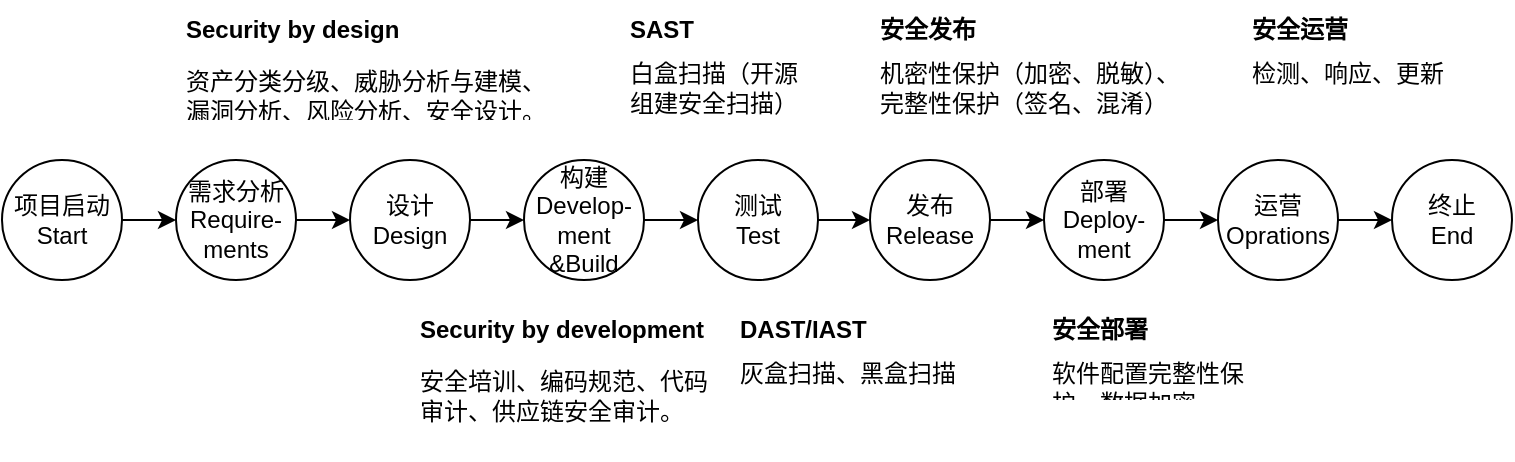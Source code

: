 <mxfile>
    <diagram id="XEpyalO8GeyGyB1pE8Km" name="Page-1">
        <mxGraphModel dx="898" dy="562" grid="1" gridSize="10" guides="1" tooltips="1" connect="1" arrows="1" fold="1" page="1" pageScale="1" pageWidth="827" pageHeight="1169" math="0" shadow="0">
            <root>
                <mxCell id="0"/>
                <mxCell id="1" parent="0"/>
                <mxCell id="5" value="" style="edgeStyle=orthogonalEdgeStyle;rounded=0;orthogonalLoop=1;jettySize=auto;html=1;" edge="1" parent="1" source="3" target="4">
                    <mxGeometry relative="1" as="geometry"/>
                </mxCell>
                <mxCell id="3" value="项目启动&lt;br&gt;Start" style="ellipse;whiteSpace=wrap;html=1;aspect=fixed;" vertex="1" parent="1">
                    <mxGeometry x="50" y="160" width="60" height="60" as="geometry"/>
                </mxCell>
                <mxCell id="7" value="" style="edgeStyle=orthogonalEdgeStyle;rounded=0;orthogonalLoop=1;jettySize=auto;html=1;" edge="1" parent="1" source="4" target="6">
                    <mxGeometry relative="1" as="geometry"/>
                </mxCell>
                <mxCell id="4" value="需求分析&lt;br&gt;Require-ments" style="ellipse;whiteSpace=wrap;html=1;aspect=fixed;" vertex="1" parent="1">
                    <mxGeometry x="137" y="160" width="60" height="60" as="geometry"/>
                </mxCell>
                <mxCell id="9" value="" style="edgeStyle=orthogonalEdgeStyle;rounded=0;orthogonalLoop=1;jettySize=auto;html=1;" edge="1" parent="1" source="6" target="8">
                    <mxGeometry relative="1" as="geometry"/>
                </mxCell>
                <mxCell id="6" value="设计&lt;br&gt;Design" style="ellipse;whiteSpace=wrap;html=1;aspect=fixed;" vertex="1" parent="1">
                    <mxGeometry x="224" y="160" width="60" height="60" as="geometry"/>
                </mxCell>
                <mxCell id="11" value="" style="edgeStyle=orthogonalEdgeStyle;rounded=0;orthogonalLoop=1;jettySize=auto;html=1;" edge="1" parent="1" source="8" target="10">
                    <mxGeometry relative="1" as="geometry"/>
                </mxCell>
                <mxCell id="8" value="构建&lt;br&gt;Develop-ment&lt;br&gt;&amp;amp;Build" style="ellipse;whiteSpace=wrap;html=1;aspect=fixed;" vertex="1" parent="1">
                    <mxGeometry x="311" y="160" width="60" height="60" as="geometry"/>
                </mxCell>
                <mxCell id="13" value="" style="edgeStyle=orthogonalEdgeStyle;rounded=0;orthogonalLoop=1;jettySize=auto;html=1;" edge="1" parent="1" source="10" target="12">
                    <mxGeometry relative="1" as="geometry"/>
                </mxCell>
                <mxCell id="10" value="测试&lt;br&gt;Test" style="ellipse;whiteSpace=wrap;html=1;aspect=fixed;" vertex="1" parent="1">
                    <mxGeometry x="398" y="160" width="60" height="60" as="geometry"/>
                </mxCell>
                <mxCell id="15" value="" style="edgeStyle=orthogonalEdgeStyle;rounded=0;orthogonalLoop=1;jettySize=auto;html=1;" edge="1" parent="1" source="12" target="14">
                    <mxGeometry relative="1" as="geometry"/>
                </mxCell>
                <mxCell id="12" value="发布&lt;br&gt;Release" style="ellipse;whiteSpace=wrap;html=1;aspect=fixed;" vertex="1" parent="1">
                    <mxGeometry x="484" y="160" width="60" height="60" as="geometry"/>
                </mxCell>
                <mxCell id="17" value="" style="edgeStyle=orthogonalEdgeStyle;rounded=0;orthogonalLoop=1;jettySize=auto;html=1;" edge="1" parent="1" source="14" target="16">
                    <mxGeometry relative="1" as="geometry"/>
                </mxCell>
                <mxCell id="14" value="部署&lt;br&gt;Deploy-ment" style="ellipse;whiteSpace=wrap;html=1;aspect=fixed;" vertex="1" parent="1">
                    <mxGeometry x="571" y="160" width="60" height="60" as="geometry"/>
                </mxCell>
                <mxCell id="19" value="" style="edgeStyle=orthogonalEdgeStyle;rounded=0;orthogonalLoop=1;jettySize=auto;html=1;" edge="1" parent="1" source="16" target="18">
                    <mxGeometry relative="1" as="geometry"/>
                </mxCell>
                <mxCell id="16" value="运营&lt;br&gt;Oprations" style="ellipse;whiteSpace=wrap;html=1;aspect=fixed;" vertex="1" parent="1">
                    <mxGeometry x="658" y="160" width="60" height="60" as="geometry"/>
                </mxCell>
                <mxCell id="18" value="终止&lt;br&gt;End" style="ellipse;whiteSpace=wrap;html=1;aspect=fixed;" vertex="1" parent="1">
                    <mxGeometry x="745" y="160" width="60" height="60" as="geometry"/>
                </mxCell>
                <mxCell id="21" value="&lt;h1 style=&quot;font-size: 12px&quot;&gt;Security by design&lt;/h1&gt;&lt;p style=&quot;font-size: 12px&quot;&gt;资产分类分级、威胁分析与建模、漏洞分析、风险分析、安全设计。&lt;/p&gt;" style="text;html=1;strokeColor=none;fillColor=none;spacing=5;spacingTop=-20;whiteSpace=wrap;overflow=hidden;rounded=0;fontSize=12;" vertex="1" parent="1">
                    <mxGeometry x="137" y="90" width="193" height="50" as="geometry"/>
                </mxCell>
                <mxCell id="22" value="&lt;h1 style=&quot;font-size: 12px&quot;&gt;Security by development&lt;/h1&gt;&lt;p style=&quot;font-size: 12px&quot;&gt;安全培训、编码规范、代码审计、供应链安全审计。&lt;/p&gt;&lt;p style=&quot;font-size: 12px&quot;&gt;可以使用Sonarqube、blackduck、dependencycheck等plugin加强IDE安全。&lt;/p&gt;" style="text;html=1;strokeColor=none;fillColor=none;spacing=5;spacingTop=-20;whiteSpace=wrap;overflow=hidden;rounded=0;fontSize=12;" vertex="1" parent="1">
                    <mxGeometry x="254" y="240" width="160" height="60" as="geometry"/>
                </mxCell>
                <mxCell id="23" value="&lt;h1 style=&quot;font-size: 12px&quot;&gt;SAST&lt;/h1&gt;&lt;div&gt;白盒扫描（&lt;span&gt;开源组建安全扫描）&lt;/span&gt;&lt;/div&gt;" style="text;html=1;strokeColor=none;fillColor=none;spacing=5;spacingTop=-20;whiteSpace=wrap;overflow=hidden;rounded=0;fontSize=12;" vertex="1" parent="1">
                    <mxGeometry x="359" y="90" width="99" height="50" as="geometry"/>
                </mxCell>
                <mxCell id="24" value="&lt;h1 style=&quot;font-size: 12px&quot;&gt;DAST/IAST&lt;/h1&gt;&lt;div&gt;灰盒扫描、&lt;span&gt;黑盒扫描&lt;/span&gt;&lt;/div&gt;" style="text;html=1;strokeColor=none;fillColor=none;spacing=5;spacingTop=-20;whiteSpace=wrap;overflow=hidden;rounded=0;fontSize=12;" vertex="1" parent="1">
                    <mxGeometry x="414" y="240" width="200" height="70" as="geometry"/>
                </mxCell>
                <mxCell id="25" value="&lt;h1 style=&quot;font-size: 12px&quot;&gt;安全发布&lt;/h1&gt;&lt;div&gt;机密性保护（加密、脱敏）、&lt;/div&gt;&lt;div&gt;完整性保护（签名、混淆）&lt;/div&gt;" style="text;html=1;strokeColor=none;fillColor=none;spacing=5;spacingTop=-20;whiteSpace=wrap;overflow=hidden;rounded=0;fontSize=12;" vertex="1" parent="1">
                    <mxGeometry x="484" y="90" width="166" height="60" as="geometry"/>
                </mxCell>
                <mxCell id="26" value="&lt;h1 style=&quot;font-size: 12px&quot;&gt;安全部署&lt;/h1&gt;&lt;div&gt;软件配置完整性保护、数据加密&lt;/div&gt;" style="text;html=1;strokeColor=none;fillColor=none;spacing=5;spacingTop=-20;whiteSpace=wrap;overflow=hidden;rounded=0;fontSize=12;" vertex="1" parent="1">
                    <mxGeometry x="570" y="240" width="120" height="40" as="geometry"/>
                </mxCell>
                <mxCell id="27" value="&lt;h1 style=&quot;font-size: 12px&quot;&gt;安全运营&lt;/h1&gt;&lt;div&gt;检测、响应、更新&lt;/div&gt;" style="text;html=1;strokeColor=none;fillColor=none;spacing=5;spacingTop=-20;whiteSpace=wrap;overflow=hidden;rounded=0;fontSize=12;" vertex="1" parent="1">
                    <mxGeometry x="670" y="90" width="130" height="40" as="geometry"/>
                </mxCell>
            </root>
        </mxGraphModel>
    </diagram>
</mxfile>